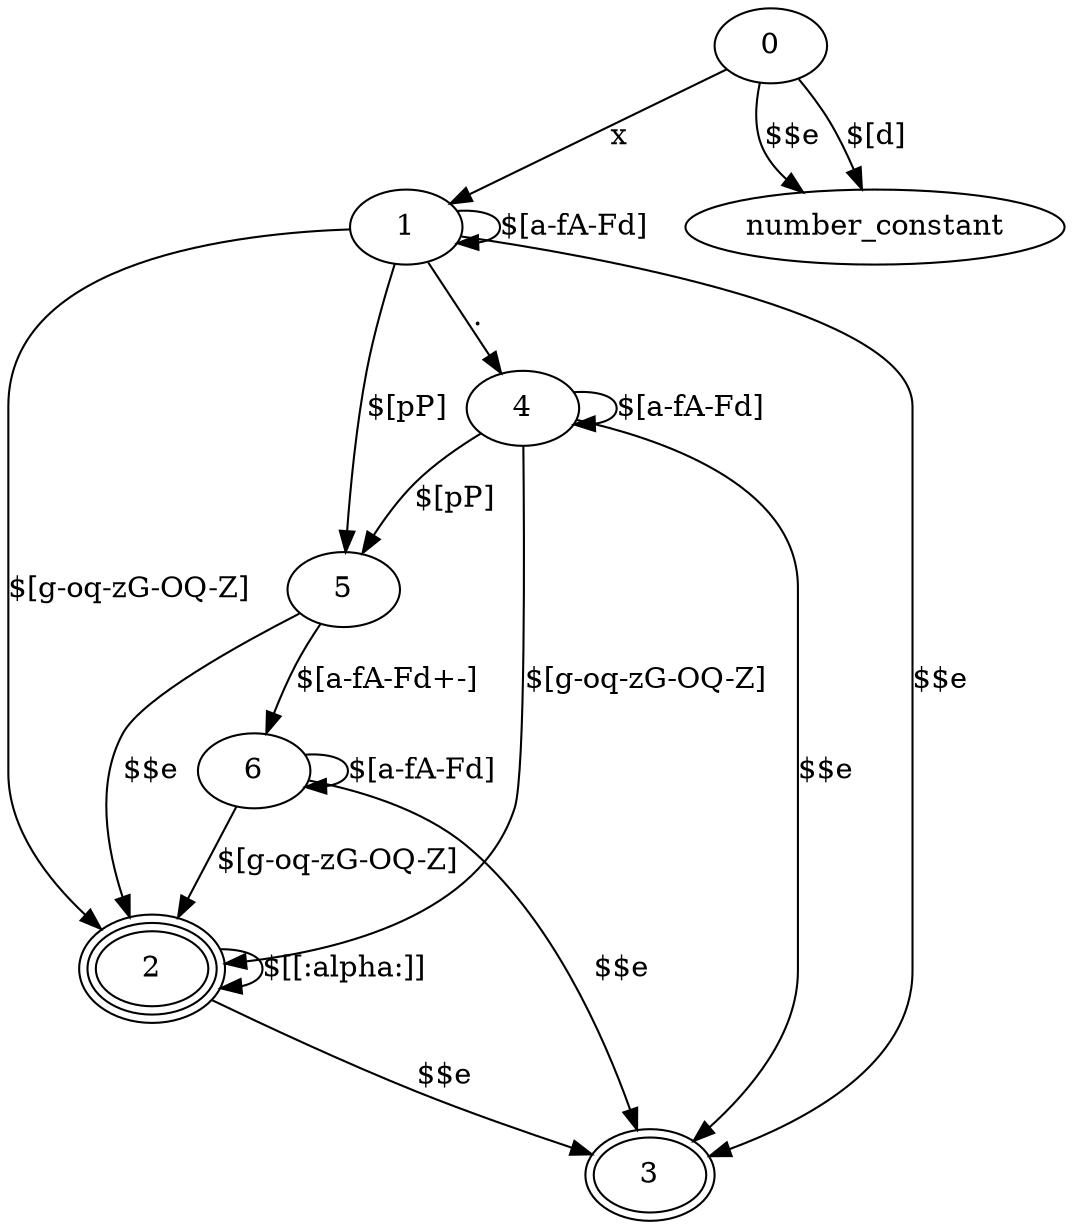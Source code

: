 digraph hex_number_constant {
    3 [peripheries=2]
    2 [peripheries=3]

    0 -> 1 [label="x"]
    0 -> number_constant [label="$[\d]"]
    0 -> number_constant [label="$$e"]

    1 -> 1 [label="$[a-fA-F\d]"]
    1 -> 2 [label="$[g-oq-zG-OQ-Z]"]
    1 -> 3 [label="$$e"]

    2 -> 2 [label="$[[:alpha:]]"]
    2 -> 3 [label="$$e"]

    1 -> 4 [label="."]
    4 -> 4 [label="$[a-fA-F\d]"]
    4 -> 2 [label="$[g-oq-zG-OQ-Z]"]
    4 -> 3 [label="$$e"]
    1 -> 5 [label="$[pP]"]

    4 -> 5 [label="$[pP]"]
    5 -> 6 [label="$[a-fA-F\d\+\-]"]
    5 -> 2 [label="$$e"]

    6 -> 6 [label="$[a-fA-F\d]"]
    6 -> 2 [label="$[g-oq-zG-OQ-Z]"]
    6 -> 3 [label="$$e"]
}
